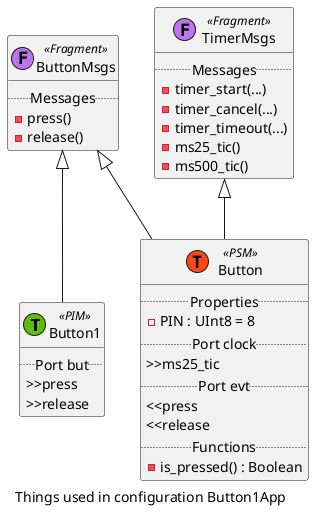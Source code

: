 @startuml
caption Things used in configuration Button1App
class Button1 <<(T,#5BBF09)PIM>> {
..Port but..
>>press
>>release
}
class ButtonMsgs <<(F,#BC74ED)Fragment>> {
..Messages..
-press()
-release()
}
class Button <<(T,#F94918)PSM>> {
..Properties..
-PIN : UInt8 = 8
..Port clock..
>>ms25_tic
..Port evt..
<<press
<<release
..Functions..
-is_pressed() : Boolean
}
class TimerMsgs <<(F,#BC74ED)Fragment>> {
..Messages..
-timer_start(...)
-timer_cancel(...)
-timer_timeout(...)
-ms25_tic()
-ms500_tic()
}
ButtonMsgs <|-- Button1
ButtonMsgs <|-- Button
TimerMsgs <|-- Button
@enduml